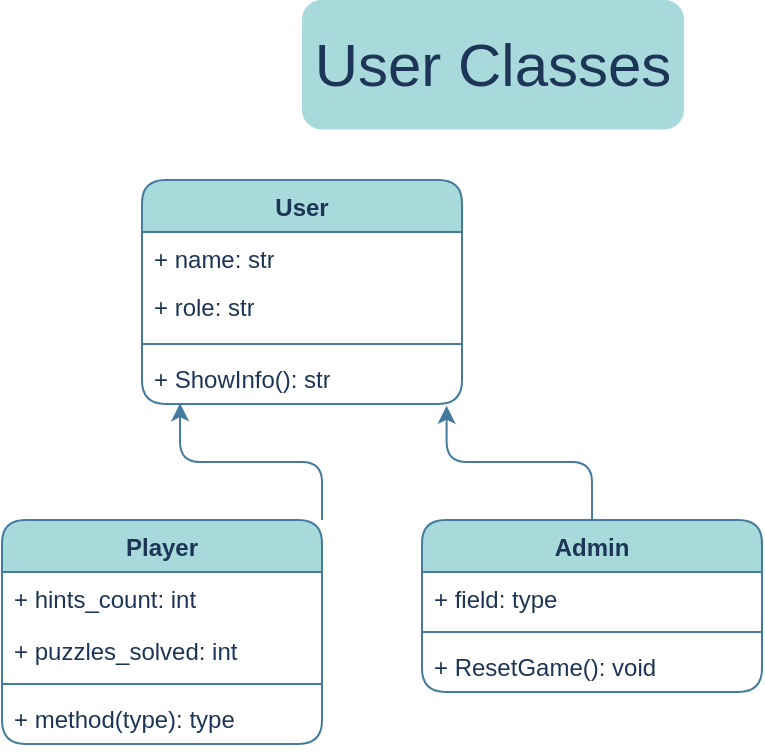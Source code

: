 <mxfile version="26.2.14">
  <diagram name="Page-1" id="yt2LjxInwE57HjYtN81U">
    <mxGraphModel dx="834" dy="1550" grid="1" gridSize="10" guides="1" tooltips="1" connect="1" arrows="1" fold="1" page="1" pageScale="1" pageWidth="850" pageHeight="1100" math="0" shadow="0">
      <root>
        <mxCell id="0" />
        <mxCell id="1" parent="0" />
        <mxCell id="Uw7VBHLxIy8NBctNYml0-1" value="User" style="swimlane;fontStyle=1;align=center;verticalAlign=top;childLayout=stackLayout;horizontal=1;startSize=26;horizontalStack=0;resizeParent=1;resizeParentMax=0;resizeLast=0;collapsible=1;marginBottom=0;whiteSpace=wrap;html=1;labelBackgroundColor=none;fillColor=#A8DADC;strokeColor=#457B9D;fontColor=#1D3557;rounded=1;" vertex="1" parent="1">
          <mxGeometry x="190" y="-970" width="160" height="112" as="geometry" />
        </mxCell>
        <mxCell id="Uw7VBHLxIy8NBctNYml0-2" value="+ name: str" style="text;strokeColor=none;fillColor=none;align=left;verticalAlign=top;spacingLeft=4;spacingRight=4;overflow=hidden;rotatable=0;points=[[0,0.5],[1,0.5]];portConstraint=eastwest;whiteSpace=wrap;html=1;labelBackgroundColor=none;fontColor=#1D3557;rounded=1;" vertex="1" parent="Uw7VBHLxIy8NBctNYml0-1">
          <mxGeometry y="26" width="160" height="24" as="geometry" />
        </mxCell>
        <mxCell id="Uw7VBHLxIy8NBctNYml0-15" value="+ role: str" style="text;strokeColor=none;fillColor=none;align=left;verticalAlign=top;spacingLeft=4;spacingRight=4;overflow=hidden;rotatable=0;points=[[0,0.5],[1,0.5]];portConstraint=eastwest;whiteSpace=wrap;html=1;labelBackgroundColor=none;fontColor=#1D3557;rounded=1;" vertex="1" parent="Uw7VBHLxIy8NBctNYml0-1">
          <mxGeometry y="50" width="160" height="28" as="geometry" />
        </mxCell>
        <mxCell id="Uw7VBHLxIy8NBctNYml0-3" value="" style="line;strokeWidth=1;fillColor=none;align=left;verticalAlign=middle;spacingTop=-1;spacingLeft=3;spacingRight=3;rotatable=0;labelPosition=right;points=[];portConstraint=eastwest;strokeColor=#457B9D;labelBackgroundColor=none;fontColor=#1D3557;rounded=1;" vertex="1" parent="Uw7VBHLxIy8NBctNYml0-1">
          <mxGeometry y="78" width="160" height="8" as="geometry" />
        </mxCell>
        <mxCell id="Uw7VBHLxIy8NBctNYml0-4" value="+ ShowInfo(): str" style="text;strokeColor=none;fillColor=none;align=left;verticalAlign=top;spacingLeft=4;spacingRight=4;overflow=hidden;rotatable=0;points=[[0,0.5],[1,0.5]];portConstraint=eastwest;whiteSpace=wrap;html=1;labelBackgroundColor=none;fontColor=#1D3557;rounded=1;" vertex="1" parent="Uw7VBHLxIy8NBctNYml0-1">
          <mxGeometry y="86" width="160" height="26" as="geometry" />
        </mxCell>
        <mxCell id="Uw7VBHLxIy8NBctNYml0-5" value="&lt;font style=&quot;font-size: 30px;&quot;&gt;User Classes&lt;/font&gt;" style="text;html=1;align=center;verticalAlign=middle;whiteSpace=wrap;rounded=1;aspect=fixed;fillColor=#A8DADC;strokeColor=none;fontColor=#1D3557;labelBackgroundColor=none;" vertex="1" parent="1">
          <mxGeometry x="270" y="-1060" width="191.01" height="64.76" as="geometry" />
        </mxCell>
        <mxCell id="Uw7VBHLxIy8NBctNYml0-7" value="Admin" style="swimlane;fontStyle=1;align=center;verticalAlign=top;childLayout=stackLayout;horizontal=1;startSize=26;horizontalStack=0;resizeParent=1;resizeParentMax=0;resizeLast=0;collapsible=1;marginBottom=0;whiteSpace=wrap;html=1;labelBackgroundColor=none;fillColor=#A8DADC;strokeColor=#457B9D;fontColor=#1D3557;rounded=1;" vertex="1" parent="1">
          <mxGeometry x="330" y="-800" width="170" height="86" as="geometry" />
        </mxCell>
        <mxCell id="Uw7VBHLxIy8NBctNYml0-8" value="+ field: type" style="text;strokeColor=none;fillColor=none;align=left;verticalAlign=top;spacingLeft=4;spacingRight=4;overflow=hidden;rotatable=0;points=[[0,0.5],[1,0.5]];portConstraint=eastwest;whiteSpace=wrap;html=1;labelBackgroundColor=none;fontColor=#1D3557;rounded=1;" vertex="1" parent="Uw7VBHLxIy8NBctNYml0-7">
          <mxGeometry y="26" width="170" height="26" as="geometry" />
        </mxCell>
        <mxCell id="Uw7VBHLxIy8NBctNYml0-9" value="" style="line;strokeWidth=1;fillColor=none;align=left;verticalAlign=middle;spacingTop=-1;spacingLeft=3;spacingRight=3;rotatable=0;labelPosition=right;points=[];portConstraint=eastwest;strokeColor=#457B9D;labelBackgroundColor=none;fontColor=#1D3557;rounded=1;" vertex="1" parent="Uw7VBHLxIy8NBctNYml0-7">
          <mxGeometry y="52" width="170" height="8" as="geometry" />
        </mxCell>
        <mxCell id="Uw7VBHLxIy8NBctNYml0-10" value="+ ResetGame(): void" style="text;strokeColor=none;fillColor=none;align=left;verticalAlign=top;spacingLeft=4;spacingRight=4;overflow=hidden;rotatable=0;points=[[0,0.5],[1,0.5]];portConstraint=eastwest;whiteSpace=wrap;html=1;labelBackgroundColor=none;fontColor=#1D3557;rounded=1;" vertex="1" parent="Uw7VBHLxIy8NBctNYml0-7">
          <mxGeometry y="60" width="170" height="26" as="geometry" />
        </mxCell>
        <mxCell id="Uw7VBHLxIy8NBctNYml0-18" style="edgeStyle=orthogonalEdgeStyle;rounded=1;orthogonalLoop=1;jettySize=auto;html=1;exitX=1;exitY=0;exitDx=0;exitDy=0;entryX=0.119;entryY=0.985;entryDx=0;entryDy=0;entryPerimeter=0;labelBackgroundColor=none;strokeColor=#457B9D;fontColor=default;" edge="1" parent="1" source="Uw7VBHLxIy8NBctNYml0-11" target="Uw7VBHLxIy8NBctNYml0-4">
          <mxGeometry relative="1" as="geometry">
            <mxPoint x="280.154" y="-840" as="targetPoint" />
          </mxGeometry>
        </mxCell>
        <mxCell id="Uw7VBHLxIy8NBctNYml0-11" value="Player" style="swimlane;fontStyle=1;align=center;verticalAlign=top;childLayout=stackLayout;horizontal=1;startSize=26;horizontalStack=0;resizeParent=1;resizeParentMax=0;resizeLast=0;collapsible=1;marginBottom=0;whiteSpace=wrap;html=1;labelBackgroundColor=none;fillColor=#A8DADC;strokeColor=#457B9D;fontColor=#1D3557;rounded=1;" vertex="1" parent="1">
          <mxGeometry x="120" y="-800" width="160" height="112" as="geometry">
            <mxRectangle x="425" y="-796" width="70" height="30" as="alternateBounds" />
          </mxGeometry>
        </mxCell>
        <mxCell id="Uw7VBHLxIy8NBctNYml0-12" value="+ hints_count: int&lt;div&gt;&lt;br&gt;&lt;/div&gt;" style="text;strokeColor=none;fillColor=none;align=left;verticalAlign=top;spacingLeft=4;spacingRight=4;overflow=hidden;rotatable=0;points=[[0,0.5],[1,0.5]];portConstraint=eastwest;whiteSpace=wrap;html=1;labelBackgroundColor=none;fontColor=#1D3557;rounded=1;" vertex="1" parent="Uw7VBHLxIy8NBctNYml0-11">
          <mxGeometry y="26" width="160" height="26" as="geometry" />
        </mxCell>
        <mxCell id="Uw7VBHLxIy8NBctNYml0-17" value="+ puzzles_solved: int" style="text;strokeColor=none;fillColor=none;align=left;verticalAlign=top;spacingLeft=4;spacingRight=4;overflow=hidden;rotatable=0;points=[[0,0.5],[1,0.5]];portConstraint=eastwest;whiteSpace=wrap;html=1;labelBackgroundColor=none;fontColor=#1D3557;rounded=1;" vertex="1" parent="Uw7VBHLxIy8NBctNYml0-11">
          <mxGeometry y="52" width="160" height="26" as="geometry" />
        </mxCell>
        <mxCell id="Uw7VBHLxIy8NBctNYml0-13" value="" style="line;strokeWidth=1;fillColor=none;align=left;verticalAlign=middle;spacingTop=-1;spacingLeft=3;spacingRight=3;rotatable=0;labelPosition=right;points=[];portConstraint=eastwest;strokeColor=#457B9D;labelBackgroundColor=none;fontColor=#1D3557;rounded=1;" vertex="1" parent="Uw7VBHLxIy8NBctNYml0-11">
          <mxGeometry y="78" width="160" height="8" as="geometry" />
        </mxCell>
        <mxCell id="Uw7VBHLxIy8NBctNYml0-14" value="+ method(type): type" style="text;strokeColor=none;fillColor=none;align=left;verticalAlign=top;spacingLeft=4;spacingRight=4;overflow=hidden;rotatable=0;points=[[0,0.5],[1,0.5]];portConstraint=eastwest;whiteSpace=wrap;html=1;labelBackgroundColor=none;fontColor=#1D3557;rounded=1;" vertex="1" parent="Uw7VBHLxIy8NBctNYml0-11">
          <mxGeometry y="86" width="160" height="26" as="geometry" />
        </mxCell>
        <mxCell id="Uw7VBHLxIy8NBctNYml0-20" style="edgeStyle=orthogonalEdgeStyle;rounded=1;orthogonalLoop=1;jettySize=auto;html=1;entryX=0.952;entryY=1.035;entryDx=0;entryDy=0;entryPerimeter=0;labelBackgroundColor=none;strokeColor=#457B9D;fontColor=default;" edge="1" parent="1" source="Uw7VBHLxIy8NBctNYml0-7" target="Uw7VBHLxIy8NBctNYml0-4">
          <mxGeometry relative="1" as="geometry" />
        </mxCell>
      </root>
    </mxGraphModel>
  </diagram>
</mxfile>
